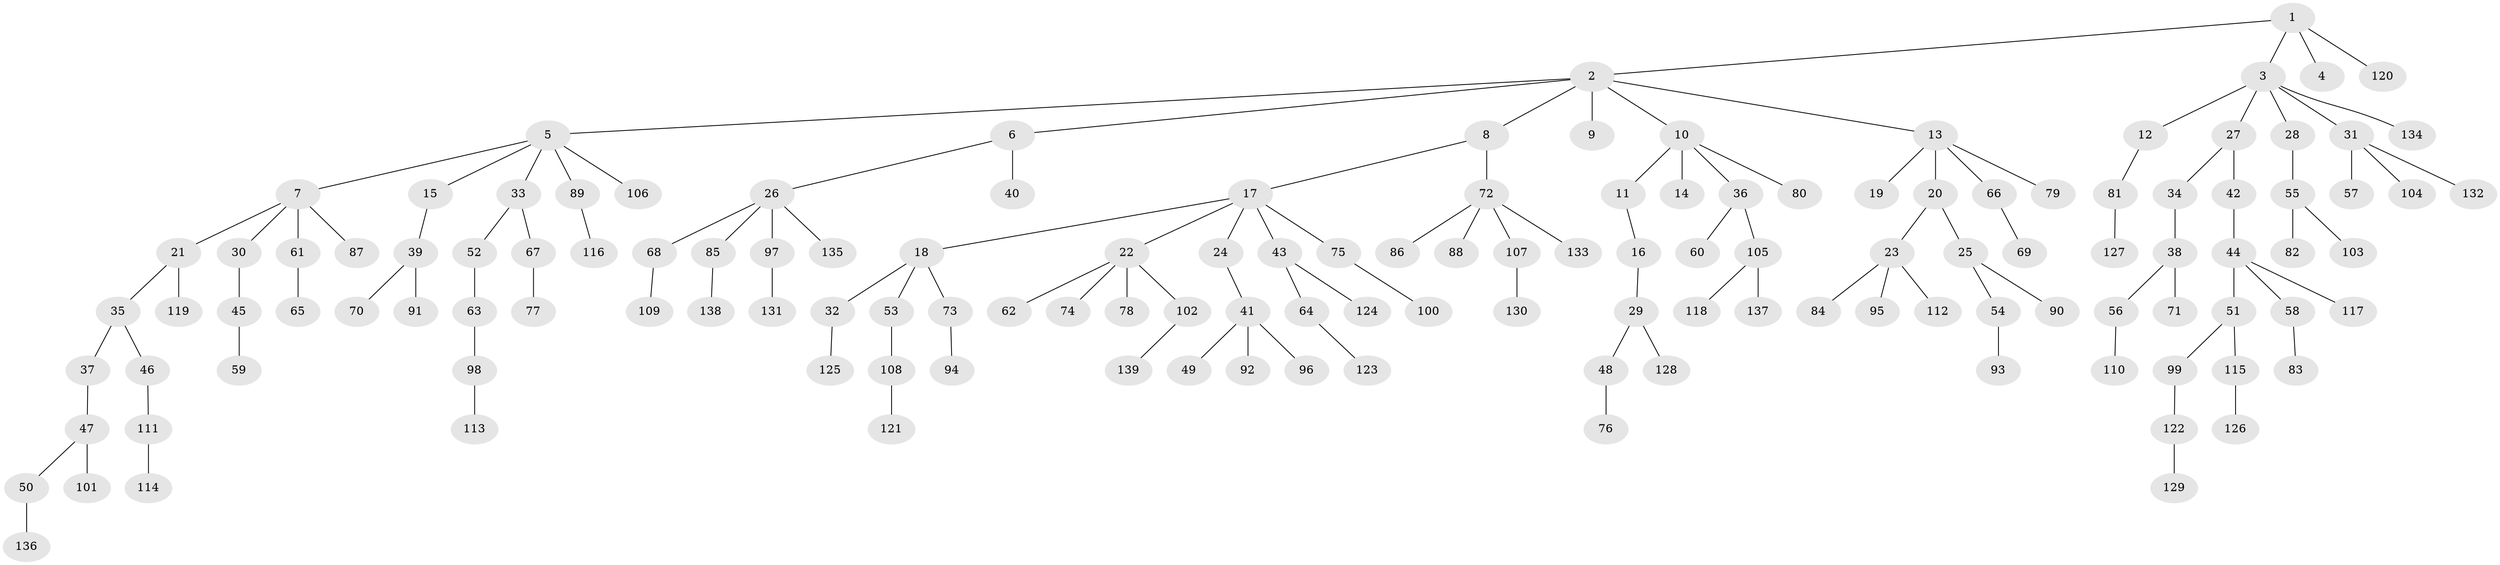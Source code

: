 // Generated by graph-tools (version 1.1) at 2025/26/03/09/25 03:26:32]
// undirected, 139 vertices, 138 edges
graph export_dot {
graph [start="1"]
  node [color=gray90,style=filled];
  1;
  2;
  3;
  4;
  5;
  6;
  7;
  8;
  9;
  10;
  11;
  12;
  13;
  14;
  15;
  16;
  17;
  18;
  19;
  20;
  21;
  22;
  23;
  24;
  25;
  26;
  27;
  28;
  29;
  30;
  31;
  32;
  33;
  34;
  35;
  36;
  37;
  38;
  39;
  40;
  41;
  42;
  43;
  44;
  45;
  46;
  47;
  48;
  49;
  50;
  51;
  52;
  53;
  54;
  55;
  56;
  57;
  58;
  59;
  60;
  61;
  62;
  63;
  64;
  65;
  66;
  67;
  68;
  69;
  70;
  71;
  72;
  73;
  74;
  75;
  76;
  77;
  78;
  79;
  80;
  81;
  82;
  83;
  84;
  85;
  86;
  87;
  88;
  89;
  90;
  91;
  92;
  93;
  94;
  95;
  96;
  97;
  98;
  99;
  100;
  101;
  102;
  103;
  104;
  105;
  106;
  107;
  108;
  109;
  110;
  111;
  112;
  113;
  114;
  115;
  116;
  117;
  118;
  119;
  120;
  121;
  122;
  123;
  124;
  125;
  126;
  127;
  128;
  129;
  130;
  131;
  132;
  133;
  134;
  135;
  136;
  137;
  138;
  139;
  1 -- 2;
  1 -- 3;
  1 -- 4;
  1 -- 120;
  2 -- 5;
  2 -- 6;
  2 -- 8;
  2 -- 9;
  2 -- 10;
  2 -- 13;
  3 -- 12;
  3 -- 27;
  3 -- 28;
  3 -- 31;
  3 -- 134;
  5 -- 7;
  5 -- 15;
  5 -- 33;
  5 -- 89;
  5 -- 106;
  6 -- 26;
  6 -- 40;
  7 -- 21;
  7 -- 30;
  7 -- 61;
  7 -- 87;
  8 -- 17;
  8 -- 72;
  10 -- 11;
  10 -- 14;
  10 -- 36;
  10 -- 80;
  11 -- 16;
  12 -- 81;
  13 -- 19;
  13 -- 20;
  13 -- 66;
  13 -- 79;
  15 -- 39;
  16 -- 29;
  17 -- 18;
  17 -- 22;
  17 -- 24;
  17 -- 43;
  17 -- 75;
  18 -- 32;
  18 -- 53;
  18 -- 73;
  20 -- 23;
  20 -- 25;
  21 -- 35;
  21 -- 119;
  22 -- 62;
  22 -- 74;
  22 -- 78;
  22 -- 102;
  23 -- 84;
  23 -- 95;
  23 -- 112;
  24 -- 41;
  25 -- 54;
  25 -- 90;
  26 -- 68;
  26 -- 85;
  26 -- 97;
  26 -- 135;
  27 -- 34;
  27 -- 42;
  28 -- 55;
  29 -- 48;
  29 -- 128;
  30 -- 45;
  31 -- 57;
  31 -- 104;
  31 -- 132;
  32 -- 125;
  33 -- 52;
  33 -- 67;
  34 -- 38;
  35 -- 37;
  35 -- 46;
  36 -- 60;
  36 -- 105;
  37 -- 47;
  38 -- 56;
  38 -- 71;
  39 -- 70;
  39 -- 91;
  41 -- 49;
  41 -- 92;
  41 -- 96;
  42 -- 44;
  43 -- 64;
  43 -- 124;
  44 -- 51;
  44 -- 58;
  44 -- 117;
  45 -- 59;
  46 -- 111;
  47 -- 50;
  47 -- 101;
  48 -- 76;
  50 -- 136;
  51 -- 99;
  51 -- 115;
  52 -- 63;
  53 -- 108;
  54 -- 93;
  55 -- 82;
  55 -- 103;
  56 -- 110;
  58 -- 83;
  61 -- 65;
  63 -- 98;
  64 -- 123;
  66 -- 69;
  67 -- 77;
  68 -- 109;
  72 -- 86;
  72 -- 88;
  72 -- 107;
  72 -- 133;
  73 -- 94;
  75 -- 100;
  81 -- 127;
  85 -- 138;
  89 -- 116;
  97 -- 131;
  98 -- 113;
  99 -- 122;
  102 -- 139;
  105 -- 118;
  105 -- 137;
  107 -- 130;
  108 -- 121;
  111 -- 114;
  115 -- 126;
  122 -- 129;
}
